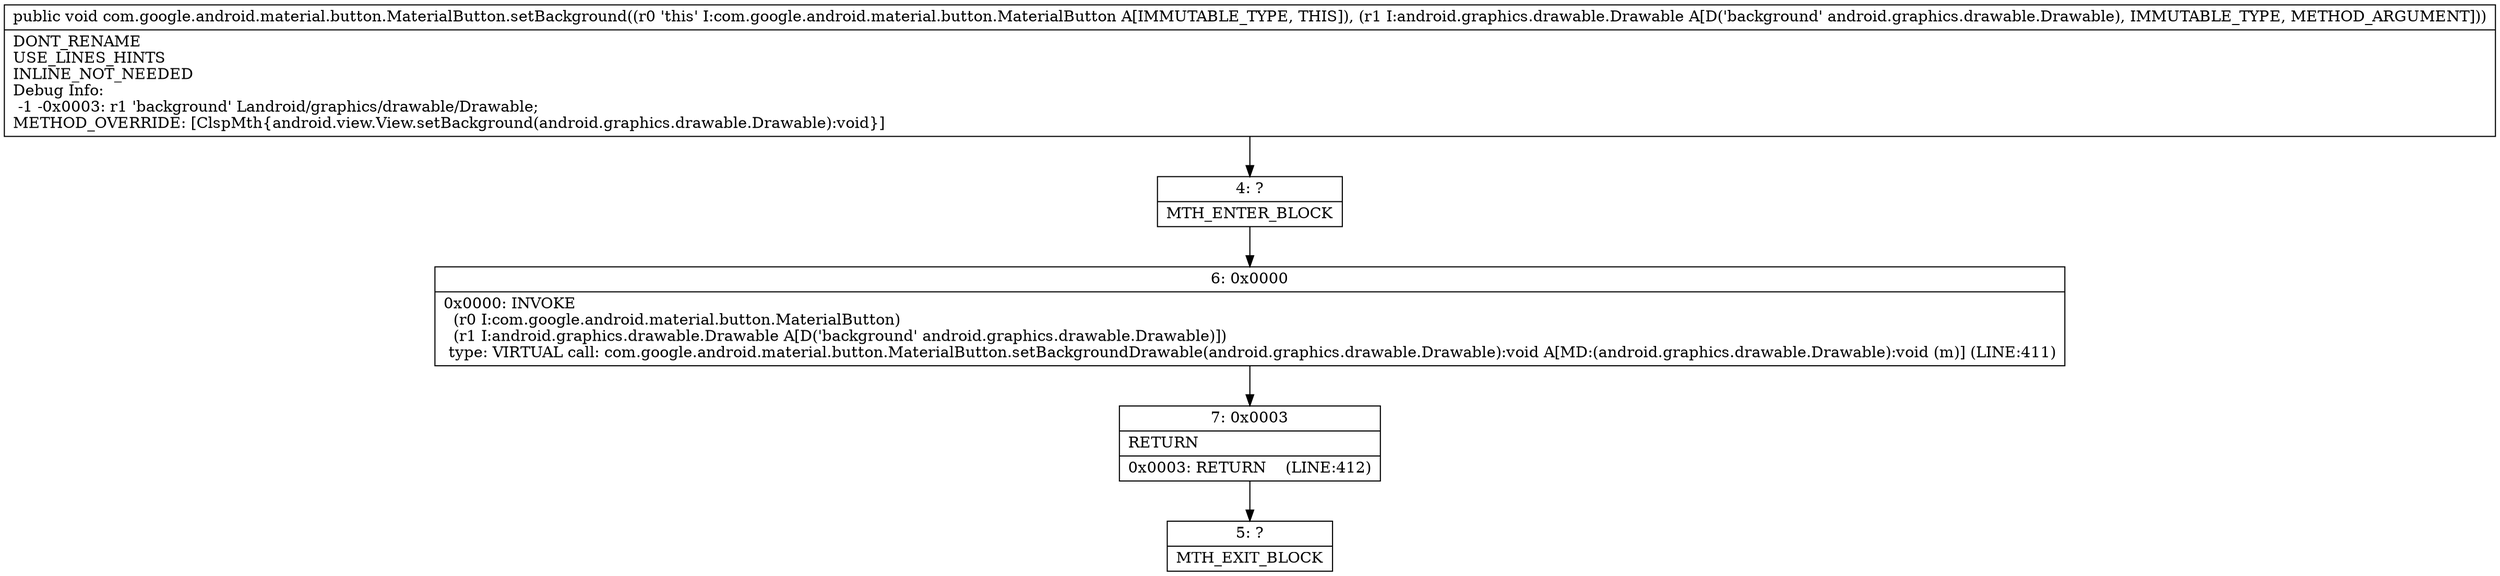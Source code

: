 digraph "CFG forcom.google.android.material.button.MaterialButton.setBackground(Landroid\/graphics\/drawable\/Drawable;)V" {
Node_4 [shape=record,label="{4\:\ ?|MTH_ENTER_BLOCK\l}"];
Node_6 [shape=record,label="{6\:\ 0x0000|0x0000: INVOKE  \l  (r0 I:com.google.android.material.button.MaterialButton)\l  (r1 I:android.graphics.drawable.Drawable A[D('background' android.graphics.drawable.Drawable)])\l type: VIRTUAL call: com.google.android.material.button.MaterialButton.setBackgroundDrawable(android.graphics.drawable.Drawable):void A[MD:(android.graphics.drawable.Drawable):void (m)] (LINE:411)\l}"];
Node_7 [shape=record,label="{7\:\ 0x0003|RETURN\l|0x0003: RETURN    (LINE:412)\l}"];
Node_5 [shape=record,label="{5\:\ ?|MTH_EXIT_BLOCK\l}"];
MethodNode[shape=record,label="{public void com.google.android.material.button.MaterialButton.setBackground((r0 'this' I:com.google.android.material.button.MaterialButton A[IMMUTABLE_TYPE, THIS]), (r1 I:android.graphics.drawable.Drawable A[D('background' android.graphics.drawable.Drawable), IMMUTABLE_TYPE, METHOD_ARGUMENT]))  | DONT_RENAME\lUSE_LINES_HINTS\lINLINE_NOT_NEEDED\lDebug Info:\l  \-1 \-0x0003: r1 'background' Landroid\/graphics\/drawable\/Drawable;\lMETHOD_OVERRIDE: [ClspMth\{android.view.View.setBackground(android.graphics.drawable.Drawable):void\}]\l}"];
MethodNode -> Node_4;Node_4 -> Node_6;
Node_6 -> Node_7;
Node_7 -> Node_5;
}


